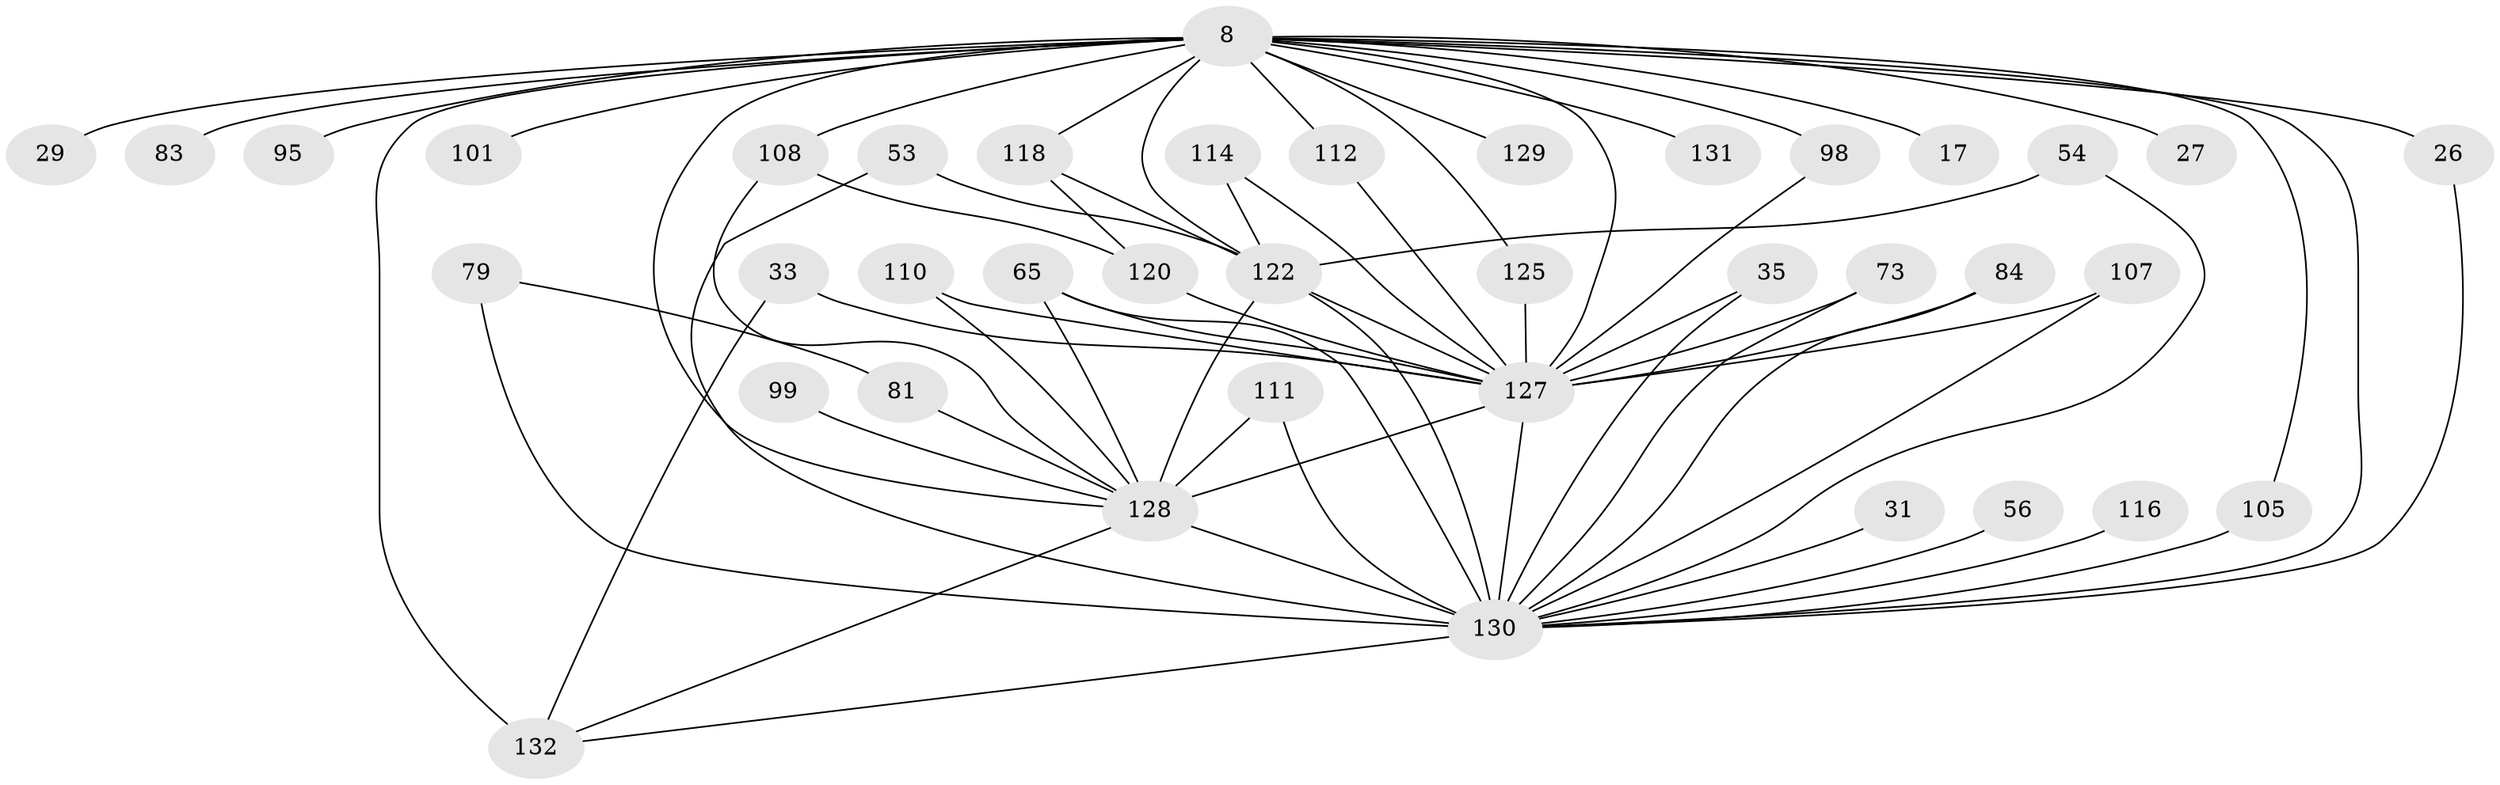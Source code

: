 // original degree distribution, {21: 0.007575757575757576, 19: 0.007575757575757576, 22: 0.007575757575757576, 34: 0.007575757575757576, 24: 0.015151515151515152, 31: 0.007575757575757576, 16: 0.015151515151515152, 27: 0.007575757575757576, 4: 0.12878787878787878, 5: 0.06060606060606061, 3: 0.21212121212121213, 2: 0.5, 6: 0.015151515151515152, 8: 0.007575757575757576}
// Generated by graph-tools (version 1.1) at 2025/47/03/04/25 21:47:23]
// undirected, 39 vertices, 68 edges
graph export_dot {
graph [start="1"]
  node [color=gray90,style=filled];
  8 [super="+5+4"];
  17;
  26 [super="+18"];
  27;
  29;
  31;
  33;
  35;
  53;
  54;
  56;
  65 [super="+52"];
  73;
  79 [super="+32"];
  81;
  83;
  84;
  95;
  98 [super="+50"];
  99;
  101;
  105 [super="+90"];
  107;
  108 [super="+12+13+25"];
  110;
  111 [super="+42"];
  112 [super="+94"];
  114;
  116;
  118 [super="+97"];
  120 [super="+61+102"];
  122 [super="+82+87+106+70"];
  125 [super="+58"];
  127 [super="+96+43+64+117+124+123+103+85"];
  128 [super="+36+44+68+119+113+89+115+88"];
  129;
  130 [super="+9+55+59+86"];
  131;
  132 [super="+126+11+121+67"];
  8 -- 29 [weight=2];
  8 -- 83 [weight=2];
  8 -- 101 [weight=2];
  8 -- 108 [weight=5];
  8 -- 129 [weight=2];
  8 -- 131 [weight=2];
  8 -- 26 [weight=2];
  8 -- 27 [weight=2];
  8 -- 130 [weight=12];
  8 -- 17;
  8 -- 95 [weight=2];
  8 -- 105;
  8 -- 132 [weight=6];
  8 -- 118;
  8 -- 125;
  8 -- 122 [weight=15];
  8 -- 127 [weight=18];
  8 -- 128 [weight=10];
  8 -- 98 [weight=2];
  8 -- 112 [weight=2];
  26 -- 130;
  31 -- 130 [weight=2];
  33 -- 127 [weight=2];
  33 -- 132 [weight=3];
  35 -- 127;
  35 -- 130 [weight=2];
  53 -- 122;
  53 -- 130;
  54 -- 122;
  54 -- 130;
  56 -- 130;
  65 -- 128;
  65 -- 130;
  65 -- 127 [weight=3];
  73 -- 127;
  73 -- 130;
  79 -- 81;
  79 -- 130 [weight=3];
  81 -- 128;
  84 -- 127;
  84 -- 130;
  98 -- 127;
  99 -- 128 [weight=2];
  105 -- 130 [weight=2];
  107 -- 127;
  107 -- 130;
  108 -- 128;
  108 -- 120;
  110 -- 127;
  110 -- 128;
  111 -- 128 [weight=4];
  111 -- 130;
  112 -- 127;
  114 -- 122;
  114 -- 127;
  116 -- 130 [weight=2];
  118 -- 120;
  118 -- 122;
  120 -- 127 [weight=5];
  122 -- 127 [weight=10];
  122 -- 128 [weight=3];
  122 -- 130 [weight=7];
  125 -- 127;
  127 -- 128 [weight=2];
  127 -- 130 [weight=6];
  128 -- 132;
  128 -- 130 [weight=8];
  130 -- 132 [weight=2];
}
